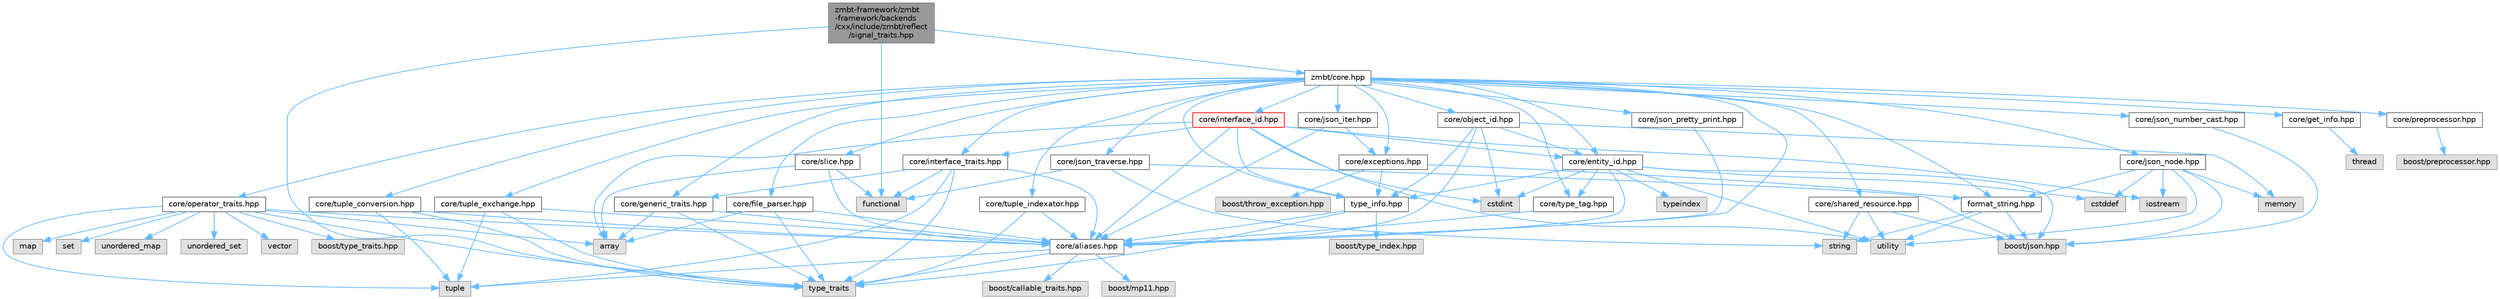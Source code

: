 digraph "zmbt-framework/zmbt-framework/backends/cxx/include/zmbt/reflect/signal_traits.hpp"
{
 // LATEX_PDF_SIZE
  bgcolor="transparent";
  edge [fontname=Helvetica,fontsize=10,labelfontname=Helvetica,labelfontsize=10];
  node [fontname=Helvetica,fontsize=10,shape=box,height=0.2,width=0.4];
  Node1 [id="Node000001",label="zmbt-framework/zmbt\l-framework/backends\l/cxx/include/zmbt/reflect\l/signal_traits.hpp",height=0.2,width=0.4,color="gray40", fillcolor="grey60", style="filled", fontcolor="black",tooltip=" "];
  Node1 -> Node2 [id="edge1_Node000001_Node000002",color="steelblue1",style="solid",tooltip=" "];
  Node2 [id="Node000002",label="functional",height=0.2,width=0.4,color="grey60", fillcolor="#E0E0E0", style="filled",tooltip=" "];
  Node1 -> Node3 [id="edge2_Node000001_Node000003",color="steelblue1",style="solid",tooltip=" "];
  Node3 [id="Node000003",label="type_traits",height=0.2,width=0.4,color="grey60", fillcolor="#E0E0E0", style="filled",tooltip=" "];
  Node1 -> Node4 [id="edge3_Node000001_Node000004",color="steelblue1",style="solid",tooltip=" "];
  Node4 [id="Node000004",label="zmbt/core.hpp",height=0.2,width=0.4,color="grey40", fillcolor="white", style="filled",URL="$core_8hpp.html",tooltip=" "];
  Node4 -> Node5 [id="edge4_Node000004_Node000005",color="steelblue1",style="solid",tooltip=" "];
  Node5 [id="Node000005",label="core/aliases.hpp",height=0.2,width=0.4,color="grey40", fillcolor="white", style="filled",URL="$aliases_8hpp.html",tooltip=" "];
  Node5 -> Node3 [id="edge5_Node000005_Node000003",color="steelblue1",style="solid",tooltip=" "];
  Node5 -> Node6 [id="edge6_Node000005_Node000006",color="steelblue1",style="solid",tooltip=" "];
  Node6 [id="Node000006",label="tuple",height=0.2,width=0.4,color="grey60", fillcolor="#E0E0E0", style="filled",tooltip=" "];
  Node5 -> Node7 [id="edge7_Node000005_Node000007",color="steelblue1",style="solid",tooltip=" "];
  Node7 [id="Node000007",label="boost/callable_traits.hpp",height=0.2,width=0.4,color="grey60", fillcolor="#E0E0E0", style="filled",tooltip=" "];
  Node5 -> Node8 [id="edge8_Node000005_Node000008",color="steelblue1",style="solid",tooltip=" "];
  Node8 [id="Node000008",label="boost/mp11.hpp",height=0.2,width=0.4,color="grey60", fillcolor="#E0E0E0", style="filled",tooltip=" "];
  Node4 -> Node9 [id="edge9_Node000004_Node000009",color="steelblue1",style="solid",tooltip=" "];
  Node9 [id="Node000009",label="core/exceptions.hpp",height=0.2,width=0.4,color="grey40", fillcolor="white", style="filled",URL="$core_2exceptions_8hpp.html",tooltip=" "];
  Node9 -> Node10 [id="edge10_Node000009_Node000010",color="steelblue1",style="solid",tooltip=" "];
  Node10 [id="Node000010",label="boost/throw_exception.hpp",height=0.2,width=0.4,color="grey60", fillcolor="#E0E0E0", style="filled",tooltip=" "];
  Node9 -> Node11 [id="edge11_Node000009_Node000011",color="steelblue1",style="solid",tooltip=" "];
  Node11 [id="Node000011",label="format_string.hpp",height=0.2,width=0.4,color="grey40", fillcolor="white", style="filled",URL="$format__string_8hpp.html",tooltip=" "];
  Node11 -> Node12 [id="edge12_Node000011_Node000012",color="steelblue1",style="solid",tooltip=" "];
  Node12 [id="Node000012",label="boost/json.hpp",height=0.2,width=0.4,color="grey60", fillcolor="#E0E0E0", style="filled",tooltip=" "];
  Node11 -> Node13 [id="edge13_Node000011_Node000013",color="steelblue1",style="solid",tooltip=" "];
  Node13 [id="Node000013",label="string",height=0.2,width=0.4,color="grey60", fillcolor="#E0E0E0", style="filled",tooltip=" "];
  Node11 -> Node14 [id="edge14_Node000011_Node000014",color="steelblue1",style="solid",tooltip=" "];
  Node14 [id="Node000014",label="utility",height=0.2,width=0.4,color="grey60", fillcolor="#E0E0E0", style="filled",tooltip=" "];
  Node9 -> Node15 [id="edge15_Node000009_Node000015",color="steelblue1",style="solid",tooltip=" "];
  Node15 [id="Node000015",label="type_info.hpp",height=0.2,width=0.4,color="grey40", fillcolor="white", style="filled",URL="$type__info_8hpp.html",tooltip=" "];
  Node15 -> Node3 [id="edge16_Node000015_Node000003",color="steelblue1",style="solid",tooltip=" "];
  Node15 -> Node16 [id="edge17_Node000015_Node000016",color="steelblue1",style="solid",tooltip=" "];
  Node16 [id="Node000016",label="boost/type_index.hpp",height=0.2,width=0.4,color="grey60", fillcolor="#E0E0E0", style="filled",tooltip=" "];
  Node15 -> Node5 [id="edge18_Node000015_Node000005",color="steelblue1",style="solid",tooltip=" "];
  Node4 -> Node17 [id="edge19_Node000004_Node000017",color="steelblue1",style="solid",tooltip=" "];
  Node17 [id="Node000017",label="core/file_parser.hpp",height=0.2,width=0.4,color="grey40", fillcolor="white", style="filled",URL="$file__parser_8hpp.html",tooltip=" "];
  Node17 -> Node18 [id="edge20_Node000017_Node000018",color="steelblue1",style="solid",tooltip=" "];
  Node18 [id="Node000018",label="array",height=0.2,width=0.4,color="grey60", fillcolor="#E0E0E0", style="filled",tooltip=" "];
  Node17 -> Node3 [id="edge21_Node000017_Node000003",color="steelblue1",style="solid",tooltip=" "];
  Node17 -> Node5 [id="edge22_Node000017_Node000005",color="steelblue1",style="solid",tooltip=" "];
  Node4 -> Node11 [id="edge23_Node000004_Node000011",color="steelblue1",style="solid",tooltip=" "];
  Node4 -> Node19 [id="edge24_Node000004_Node000019",color="steelblue1",style="solid",tooltip=" "];
  Node19 [id="Node000019",label="core/generic_traits.hpp",height=0.2,width=0.4,color="grey40", fillcolor="white", style="filled",URL="$generic__traits_8hpp.html",tooltip=" "];
  Node19 -> Node3 [id="edge25_Node000019_Node000003",color="steelblue1",style="solid",tooltip=" "];
  Node19 -> Node18 [id="edge26_Node000019_Node000018",color="steelblue1",style="solid",tooltip=" "];
  Node19 -> Node5 [id="edge27_Node000019_Node000005",color="steelblue1",style="solid",tooltip=" "];
  Node4 -> Node20 [id="edge28_Node000004_Node000020",color="steelblue1",style="solid",tooltip=" "];
  Node20 [id="Node000020",label="core/get_info.hpp",height=0.2,width=0.4,color="grey40", fillcolor="white", style="filled",URL="$get__info_8hpp.html",tooltip=" "];
  Node20 -> Node21 [id="edge29_Node000020_Node000021",color="steelblue1",style="solid",tooltip=" "];
  Node21 [id="Node000021",label="thread",height=0.2,width=0.4,color="grey60", fillcolor="#E0E0E0", style="filled",tooltip=" "];
  Node4 -> Node22 [id="edge30_Node000004_Node000022",color="steelblue1",style="solid",tooltip=" "];
  Node22 [id="Node000022",label="core/interface_traits.hpp",height=0.2,width=0.4,color="grey40", fillcolor="white", style="filled",URL="$interface__traits_8hpp.html",tooltip=" "];
  Node22 -> Node2 [id="edge31_Node000022_Node000002",color="steelblue1",style="solid",tooltip=" "];
  Node22 -> Node6 [id="edge32_Node000022_Node000006",color="steelblue1",style="solid",tooltip=" "];
  Node22 -> Node3 [id="edge33_Node000022_Node000003",color="steelblue1",style="solid",tooltip=" "];
  Node22 -> Node5 [id="edge34_Node000022_Node000005",color="steelblue1",style="solid",tooltip=" "];
  Node22 -> Node19 [id="edge35_Node000022_Node000019",color="steelblue1",style="solid",tooltip=" "];
  Node4 -> Node23 [id="edge36_Node000004_Node000023",color="steelblue1",style="solid",tooltip=" "];
  Node23 [id="Node000023",label="core/json_iter.hpp",height=0.2,width=0.4,color="grey40", fillcolor="white", style="filled",URL="$json__iter_8hpp.html",tooltip=" "];
  Node23 -> Node5 [id="edge37_Node000023_Node000005",color="steelblue1",style="solid",tooltip=" "];
  Node23 -> Node9 [id="edge38_Node000023_Node000009",color="steelblue1",style="solid",tooltip=" "];
  Node4 -> Node24 [id="edge39_Node000004_Node000024",color="steelblue1",style="solid",tooltip=" "];
  Node24 [id="Node000024",label="core/json_node.hpp",height=0.2,width=0.4,color="grey40", fillcolor="white", style="filled",URL="$json__node_8hpp.html",tooltip=" "];
  Node24 -> Node12 [id="edge40_Node000024_Node000012",color="steelblue1",style="solid",tooltip=" "];
  Node24 -> Node25 [id="edge41_Node000024_Node000025",color="steelblue1",style="solid",tooltip=" "];
  Node25 [id="Node000025",label="cstddef",height=0.2,width=0.4,color="grey60", fillcolor="#E0E0E0", style="filled",tooltip=" "];
  Node24 -> Node26 [id="edge42_Node000024_Node000026",color="steelblue1",style="solid",tooltip=" "];
  Node26 [id="Node000026",label="iostream",height=0.2,width=0.4,color="grey60", fillcolor="#E0E0E0", style="filled",tooltip=" "];
  Node24 -> Node27 [id="edge43_Node000024_Node000027",color="steelblue1",style="solid",tooltip=" "];
  Node27 [id="Node000027",label="memory",height=0.2,width=0.4,color="grey60", fillcolor="#E0E0E0", style="filled",tooltip=" "];
  Node24 -> Node14 [id="edge44_Node000024_Node000014",color="steelblue1",style="solid",tooltip=" "];
  Node24 -> Node11 [id="edge45_Node000024_Node000011",color="steelblue1",style="solid",tooltip=" "];
  Node4 -> Node28 [id="edge46_Node000004_Node000028",color="steelblue1",style="solid",tooltip=" "];
  Node28 [id="Node000028",label="core/json_number_cast.hpp",height=0.2,width=0.4,color="grey40", fillcolor="white", style="filled",URL="$json__number__cast_8hpp.html",tooltip=" "];
  Node28 -> Node12 [id="edge47_Node000028_Node000012",color="steelblue1",style="solid",tooltip=" "];
  Node4 -> Node29 [id="edge48_Node000004_Node000029",color="steelblue1",style="solid",tooltip=" "];
  Node29 [id="Node000029",label="core/json_traverse.hpp",height=0.2,width=0.4,color="grey40", fillcolor="white", style="filled",URL="$json__traverse_8hpp.html",tooltip=" "];
  Node29 -> Node2 [id="edge49_Node000029_Node000002",color="steelblue1",style="solid",tooltip=" "];
  Node29 -> Node13 [id="edge50_Node000029_Node000013",color="steelblue1",style="solid",tooltip=" "];
  Node29 -> Node12 [id="edge51_Node000029_Node000012",color="steelblue1",style="solid",tooltip=" "];
  Node4 -> Node30 [id="edge52_Node000004_Node000030",color="steelblue1",style="solid",tooltip=" "];
  Node30 [id="Node000030",label="core/json_pretty_print.hpp",height=0.2,width=0.4,color="grey40", fillcolor="white", style="filled",URL="$json__pretty__print_8hpp.html",tooltip=" "];
  Node30 -> Node5 [id="edge53_Node000030_Node000005",color="steelblue1",style="solid",tooltip=" "];
  Node4 -> Node31 [id="edge54_Node000004_Node000031",color="steelblue1",style="solid",tooltip=" "];
  Node31 [id="Node000031",label="core/slice.hpp",height=0.2,width=0.4,color="grey40", fillcolor="white", style="filled",URL="$slice_8hpp.html",tooltip=" "];
  Node31 -> Node18 [id="edge55_Node000031_Node000018",color="steelblue1",style="solid",tooltip=" "];
  Node31 -> Node2 [id="edge56_Node000031_Node000002",color="steelblue1",style="solid",tooltip=" "];
  Node31 -> Node5 [id="edge57_Node000031_Node000005",color="steelblue1",style="solid",tooltip=" "];
  Node4 -> Node32 [id="edge58_Node000004_Node000032",color="steelblue1",style="solid",tooltip=" "];
  Node32 [id="Node000032",label="core/preprocessor.hpp",height=0.2,width=0.4,color="grey40", fillcolor="white", style="filled",URL="$preprocessor_8hpp.html",tooltip="type traits to check serialization compatibility"];
  Node32 -> Node33 [id="edge59_Node000032_Node000033",color="steelblue1",style="solid",tooltip=" "];
  Node33 [id="Node000033",label="boost/preprocessor.hpp",height=0.2,width=0.4,color="grey60", fillcolor="#E0E0E0", style="filled",tooltip=" "];
  Node4 -> Node34 [id="edge60_Node000004_Node000034",color="steelblue1",style="solid",tooltip=" "];
  Node34 [id="Node000034",label="core/operator_traits.hpp",height=0.2,width=0.4,color="grey40", fillcolor="white", style="filled",URL="$operator__traits_8hpp.html",tooltip=" "];
  Node34 -> Node18 [id="edge61_Node000034_Node000018",color="steelblue1",style="solid",tooltip=" "];
  Node34 -> Node35 [id="edge62_Node000034_Node000035",color="steelblue1",style="solid",tooltip=" "];
  Node35 [id="Node000035",label="map",height=0.2,width=0.4,color="grey60", fillcolor="#E0E0E0", style="filled",tooltip=" "];
  Node34 -> Node36 [id="edge63_Node000034_Node000036",color="steelblue1",style="solid",tooltip=" "];
  Node36 [id="Node000036",label="set",height=0.2,width=0.4,color="grey60", fillcolor="#E0E0E0", style="filled",tooltip=" "];
  Node34 -> Node3 [id="edge64_Node000034_Node000003",color="steelblue1",style="solid",tooltip=" "];
  Node34 -> Node6 [id="edge65_Node000034_Node000006",color="steelblue1",style="solid",tooltip=" "];
  Node34 -> Node37 [id="edge66_Node000034_Node000037",color="steelblue1",style="solid",tooltip=" "];
  Node37 [id="Node000037",label="unordered_map",height=0.2,width=0.4,color="grey60", fillcolor="#E0E0E0", style="filled",tooltip=" "];
  Node34 -> Node38 [id="edge67_Node000034_Node000038",color="steelblue1",style="solid",tooltip=" "];
  Node38 [id="Node000038",label="unordered_set",height=0.2,width=0.4,color="grey60", fillcolor="#E0E0E0", style="filled",tooltip=" "];
  Node34 -> Node39 [id="edge68_Node000034_Node000039",color="steelblue1",style="solid",tooltip=" "];
  Node39 [id="Node000039",label="vector",height=0.2,width=0.4,color="grey60", fillcolor="#E0E0E0", style="filled",tooltip=" "];
  Node34 -> Node40 [id="edge69_Node000034_Node000040",color="steelblue1",style="solid",tooltip=" "];
  Node40 [id="Node000040",label="boost/type_traits.hpp",height=0.2,width=0.4,color="grey60", fillcolor="#E0E0E0", style="filled",tooltip=" "];
  Node34 -> Node5 [id="edge70_Node000034_Node000005",color="steelblue1",style="solid",tooltip=" "];
  Node4 -> Node41 [id="edge71_Node000004_Node000041",color="steelblue1",style="solid",tooltip=" "];
  Node41 [id="Node000041",label="core/shared_resource.hpp",height=0.2,width=0.4,color="grey40", fillcolor="white", style="filled",URL="$shared__resource_8hpp.html",tooltip=" "];
  Node41 -> Node12 [id="edge72_Node000041_Node000012",color="steelblue1",style="solid",tooltip=" "];
  Node41 -> Node13 [id="edge73_Node000041_Node000013",color="steelblue1",style="solid",tooltip=" "];
  Node41 -> Node14 [id="edge74_Node000041_Node000014",color="steelblue1",style="solid",tooltip=" "];
  Node4 -> Node42 [id="edge75_Node000004_Node000042",color="steelblue1",style="solid",tooltip=" "];
  Node42 [id="Node000042",label="core/tuple_conversion.hpp",height=0.2,width=0.4,color="grey40", fillcolor="white", style="filled",URL="$tuple__conversion_8hpp.html",tooltip=" "];
  Node42 -> Node6 [id="edge76_Node000042_Node000006",color="steelblue1",style="solid",tooltip=" "];
  Node42 -> Node3 [id="edge77_Node000042_Node000003",color="steelblue1",style="solid",tooltip=" "];
  Node42 -> Node5 [id="edge78_Node000042_Node000005",color="steelblue1",style="solid",tooltip=" "];
  Node4 -> Node43 [id="edge79_Node000004_Node000043",color="steelblue1",style="solid",tooltip=" "];
  Node43 [id="Node000043",label="core/tuple_exchange.hpp",height=0.2,width=0.4,color="grey40", fillcolor="white", style="filled",URL="$tuple__exchange_8hpp.html",tooltip=" "];
  Node43 -> Node6 [id="edge80_Node000043_Node000006",color="steelblue1",style="solid",tooltip=" "];
  Node43 -> Node3 [id="edge81_Node000043_Node000003",color="steelblue1",style="solid",tooltip=" "];
  Node43 -> Node5 [id="edge82_Node000043_Node000005",color="steelblue1",style="solid",tooltip=" "];
  Node4 -> Node44 [id="edge83_Node000004_Node000044",color="steelblue1",style="solid",tooltip=" "];
  Node44 [id="Node000044",label="core/tuple_indexator.hpp",height=0.2,width=0.4,color="grey40", fillcolor="white", style="filled",URL="$tuple__indexator_8hpp.html",tooltip=" "];
  Node44 -> Node3 [id="edge84_Node000044_Node000003",color="steelblue1",style="solid",tooltip=" "];
  Node44 -> Node5 [id="edge85_Node000044_Node000005",color="steelblue1",style="solid",tooltip=" "];
  Node4 -> Node15 [id="edge86_Node000004_Node000015",color="steelblue1",style="solid",tooltip=" "];
  Node4 -> Node45 [id="edge87_Node000004_Node000045",color="steelblue1",style="solid",tooltip=" "];
  Node45 [id="Node000045",label="core/type_tag.hpp",height=0.2,width=0.4,color="grey40", fillcolor="white", style="filled",URL="$type__tag_8hpp.html",tooltip=" "];
  Node45 -> Node5 [id="edge88_Node000045_Node000005",color="steelblue1",style="solid",tooltip=" "];
  Node4 -> Node46 [id="edge89_Node000004_Node000046",color="steelblue1",style="solid",tooltip=" "];
  Node46 [id="Node000046",label="core/entity_id.hpp",height=0.2,width=0.4,color="grey40", fillcolor="white", style="filled",URL="$entity__id_8hpp.html",tooltip=" "];
  Node46 -> Node25 [id="edge90_Node000046_Node000025",color="steelblue1",style="solid",tooltip=" "];
  Node46 -> Node47 [id="edge91_Node000046_Node000047",color="steelblue1",style="solid",tooltip=" "];
  Node47 [id="Node000047",label="cstdint",height=0.2,width=0.4,color="grey60", fillcolor="#E0E0E0", style="filled",tooltip=" "];
  Node46 -> Node14 [id="edge92_Node000046_Node000014",color="steelblue1",style="solid",tooltip=" "];
  Node46 -> Node48 [id="edge93_Node000046_Node000048",color="steelblue1",style="solid",tooltip=" "];
  Node48 [id="Node000048",label="typeindex",height=0.2,width=0.4,color="grey60", fillcolor="#E0E0E0", style="filled",tooltip=" "];
  Node46 -> Node12 [id="edge94_Node000046_Node000012",color="steelblue1",style="solid",tooltip=" "];
  Node46 -> Node5 [id="edge95_Node000046_Node000005",color="steelblue1",style="solid",tooltip=" "];
  Node46 -> Node45 [id="edge96_Node000046_Node000045",color="steelblue1",style="solid",tooltip=" "];
  Node46 -> Node15 [id="edge97_Node000046_Node000015",color="steelblue1",style="solid",tooltip=" "];
  Node4 -> Node49 [id="edge98_Node000004_Node000049",color="steelblue1",style="solid",tooltip=" "];
  Node49 [id="Node000049",label="core/interface_id.hpp",height=0.2,width=0.4,color="red", fillcolor="#FFF0F0", style="filled",URL="$interface__id_8hpp.html",tooltip=" "];
  Node49 -> Node26 [id="edge99_Node000049_Node000026",color="steelblue1",style="solid",tooltip=" "];
  Node49 -> Node18 [id="edge100_Node000049_Node000018",color="steelblue1",style="solid",tooltip=" "];
  Node49 -> Node47 [id="edge101_Node000049_Node000047",color="steelblue1",style="solid",tooltip=" "];
  Node49 -> Node14 [id="edge102_Node000049_Node000014",color="steelblue1",style="solid",tooltip=" "];
  Node49 -> Node5 [id="edge103_Node000049_Node000005",color="steelblue1",style="solid",tooltip=" "];
  Node49 -> Node46 [id="edge104_Node000049_Node000046",color="steelblue1",style="solid",tooltip=" "];
  Node49 -> Node22 [id="edge105_Node000049_Node000022",color="steelblue1",style="solid",tooltip=" "];
  Node49 -> Node15 [id="edge106_Node000049_Node000015",color="steelblue1",style="solid",tooltip=" "];
  Node4 -> Node53 [id="edge107_Node000004_Node000053",color="steelblue1",style="solid",tooltip=" "];
  Node53 [id="Node000053",label="core/object_id.hpp",height=0.2,width=0.4,color="grey40", fillcolor="white", style="filled",URL="$object__id_8hpp.html",tooltip=" "];
  Node53 -> Node47 [id="edge108_Node000053_Node000047",color="steelblue1",style="solid",tooltip=" "];
  Node53 -> Node27 [id="edge109_Node000053_Node000027",color="steelblue1",style="solid",tooltip=" "];
  Node53 -> Node5 [id="edge110_Node000053_Node000005",color="steelblue1",style="solid",tooltip=" "];
  Node53 -> Node46 [id="edge111_Node000053_Node000046",color="steelblue1",style="solid",tooltip=" "];
  Node53 -> Node15 [id="edge112_Node000053_Node000015",color="steelblue1",style="solid",tooltip=" "];
}
